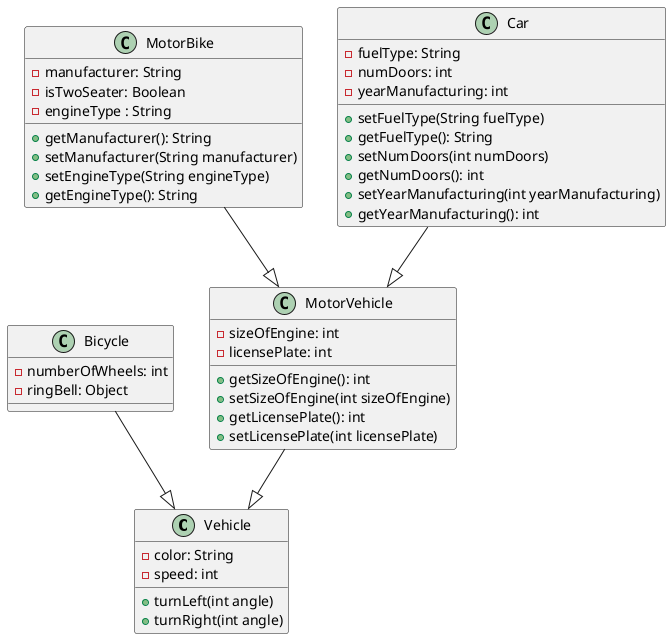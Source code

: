 # Project1


@startuml

class Vehicle {
 -color: String
 -speed: int

 +turnLeft(int angle)
 +turnRight(int angle)
  
}


class Bicycle{
-numberOfWheels: int
-ringBell: Object 
}

class MotorVehicle{
- sizeOfEngine: int
- licensePlate: int

+ getSizeOfEngine(): int
+ setSizeOfEngine(int sizeOfEngine)
+ getLicensePlate(): int
+ setLicensePlate(int licensePlate)

}

class MotorBike{
- manufacturer: String
- isTwoSeater: Boolean
- engineType : String

+ getManufacturer(): String
+ setManufacturer(String manufacturer)
+ setEngineType(String engineType)
+ getEngineType(): String
}

class Car{
- fuelType: String
- numDoors: int
- yearManufacturing: int

+ setFuelType(String fuelType)
+ getFuelType(): String
+ setNumDoors(int numDoors)
+ getNumDoors(): int
+ setYearManufacturing(int yearManufacturing)
+ getYearManufacturing(): int
}

MotorVehicle --|> Vehicle 

Bicycle  --|> Vehicle 

MotorBike --|> MotorVehicle 

Car --|> MotorVehicle


@enduml
